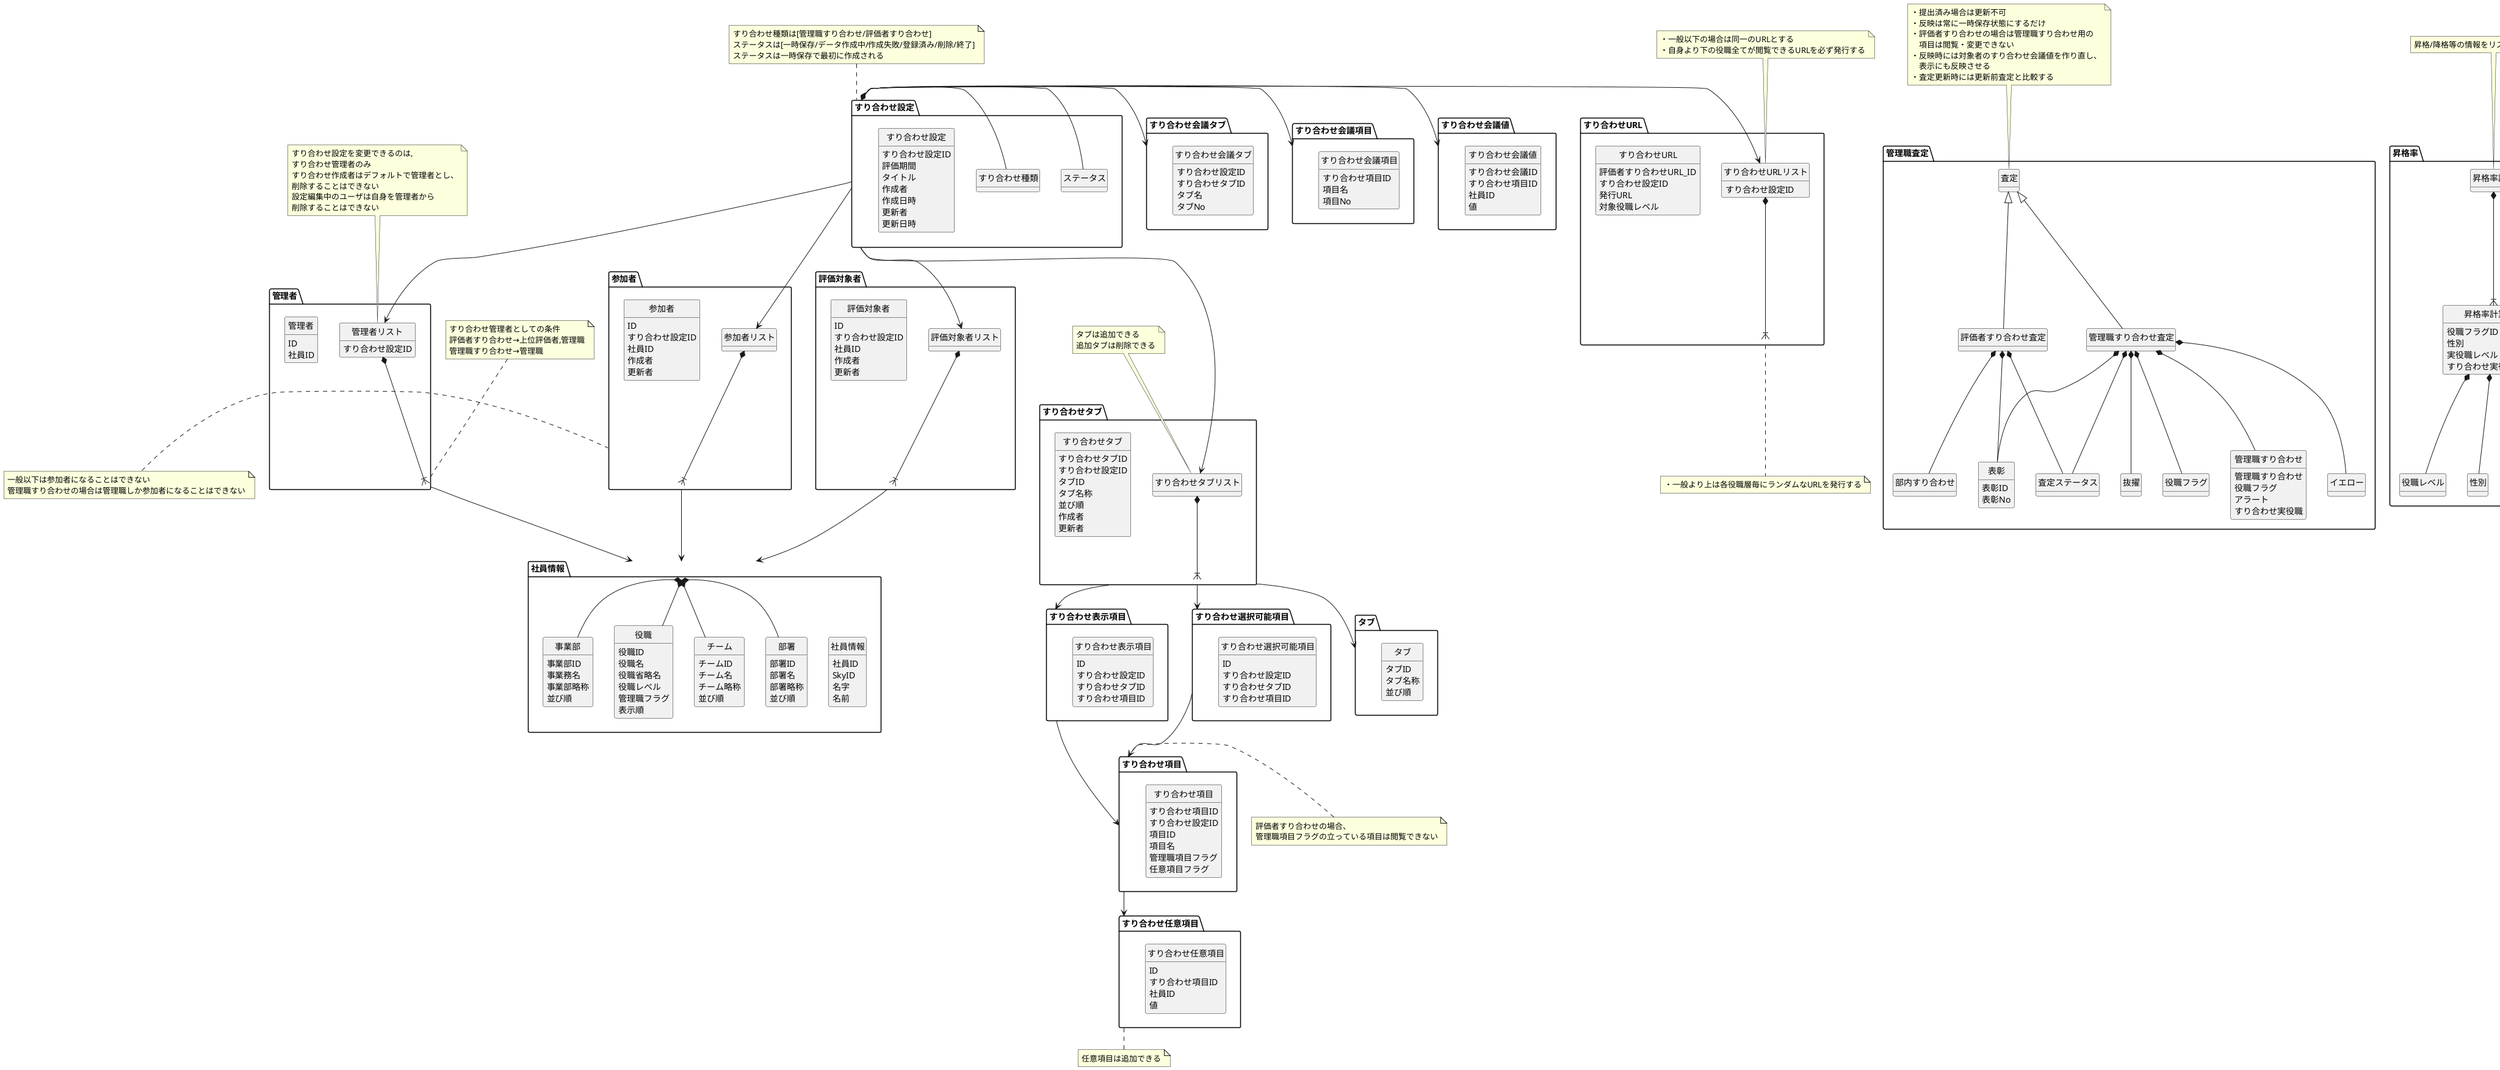 ```plantuml
@startuml

hide circle
hide method

package すり合わせ設定 {

    class すり合わせ設定{
        すり合わせ設定ID
        評価期間
        タイトル
        作成者
        作成日時
        更新者
        更新日時
    }

    class ステータス{
    }

    class すり合わせ種類{
    }
}

note top of すり合わせ設定
    すり合わせ種類は[管理職すり合わせ/評価者すり合わせ]
    ステータスは[一時保存/データ作成中/作成失敗/登録済み/削除/終了]
    ステータスは一時保存で最初に作成される
end note

package 参加者 {

    class 参加者リスト{
    }

    class 参加者 {
        ID
        すり合わせ設定ID
        社員ID
        作成者
        更新者
    }
}

note left of 参加者
    一般以下は参加者になることはできない
    管理職すり合わせの場合は管理職しか参加者になることはできない
end note

package 評価対象者 {

    class 評価対象者リスト{
    }

    class 評価対象者 {
        ID
        すり合わせ設定ID
        社員ID
        作成者
        更新者
    }
}

package 管理者 {

    class 管理者リスト {
        すり合わせ設定ID
    }

    class 管理者 {
        ID
        社員ID
    }
}

note top of 管理者リスト
    すり合わせ設定を変更できるのは,
    すり合わせ管理者のみ
    すり合わせ作成者はデフォルトで管理者とし、
    削除することはできない
    設定編集中のユーザは自身を管理者から
    削除することはできない
end note

note top of 管理者
    すり合わせ管理者としての条件
    評価者すり合わせ→上位評価者,管理職
    管理職すり合わせ→管理職
end note

package 社員情報 {
     class 社員情報 {
        社員ID
        SkyID
        名字
        名前
     }

     class 役職 {
        役職ID
        役職名
        役職省略名
        役職レベル
        管理職フラグ
        表示順
     }

     class 事業部 {
        事業部ID
        事業務名
        事業部略称
        並び順
     }

     class 部署 {
        部署ID
        部署名
        部署略称
        並び順
     }

     class チーム {
        チームID
        チーム名
        チーム略称
        並び順
     }
}

package タブ {
    class タブ {
        タブID
        タブ名称
        並び順
    }
}

package すり合わせタブ {

    class すり合わせタブリスト{
    }

    class すり合わせタブ {
        すり合わせタブID
        すり合わせ設定ID
        タブID
        タブ名称
        並び順
        作成者
        更新者
    }
}

note top of すり合わせタブリスト
    タブは追加できる
    追加タブは削除できる
end note

package すり合わせ項目 {
    class すり合わせ項目 {
        すり合わせ項目ID
        すり合わせ設定ID
        項目ID
        項目名
        管理職項目フラグ
        任意項目フラグ
    }
}

note left of すり合わせ項目
    評価者すり合わせの場合、
    管理職項目フラグの立っている項目は閲覧できない
end note

package すり合わせ任意項目 {
    class すり合わせ任意項目 {
        ID
        すり合わせ項目ID
        社員ID
        値
    }
}

note bottom of すり合わせ任意項目
    任意項目は追加できる
end note

package すり合わせ表示項目 {
    class すり合わせ表示項目 {
        ID
        すり合わせ設定ID
        すり合わせタブID
        すり合わせ項目ID
    }
}

package すり合わせ選択可能項目 {
    class すり合わせ選択可能項目{
        ID
        すり合わせ設定ID
        すり合わせタブID
        すり合わせ項目ID
    }
}

package すり合わせ会議タブ {
    class すり合わせ会議タブ {
        すり合わせ設定ID
        すり合わせタブID
        タブ名
        タブNo
    }
}

package すり合わせ会議項目 {
    class すり合わせ会議項目 {
        すり合わせ項目ID
        項目名
        項目No
    }
}

package すり合わせ会議値 {
    class すり合わせ会議値 {
        すり合わせ会議ID
        すり合わせ項目ID
        社員ID
        値
    }
}

package 管理職査定{

    class 査定{
    }

    class 管理職すり合わせ査定{
    }

    class 評価者すり合わせ査定

    class 管理職すり合わせ{
        管理職すり合わせ
        役職フラグ
        アラート
        すり合わせ実役職
    }

    class 部内すり合わせ{
    }

    class 査定ステータス{
    }

    class 役職フラグ{
    }

    class 表彰{
        表彰ID
        表彰No
    }

    class イエロー{
    }

    class 抜擢{
    }
}

note top of 査定
    ・提出済み場合は更新不可
    ・反映は常に一時保存状態にするだけ
    ・評価者すり合わせの場合は管理職すり合わせ用の
    　項目は閲覧・変更できない
    ・反映時には対象者のすり合わせ会議値を作り直し、
    　表示にも反映させる
    ・査定更新時には更新前査定と比較する
end note

package 昇格率 {
    class 昇格率計算情報 {
        役職フラグID
        性別
        実役職レベル
        すり合わせ実役職レベル
    }

    class 昇格率計算{
        トータル人数取得():int
        昇格率取得():int
        降格率取得():int
        女性昇格率取得():int
    }

    class 役職レベル{
    }

    class 性別{
    }

    class 役職フラグ1{
    }
}

note top of 昇格率計算
    昇格/降格等の情報をリストとして計算する
end note

note bottom of 昇格率計算情報
    [昇格定義]
    役職フラグが上の人
    [降格定義]
    すり合わせ実役職が実役職より下がっていいる人
end note

package 共有メモ{
    class 共有メモ{
        評価ID
        共有コメント
        更新時間
    }
}

note top of 共有メモ
    取得後に他の人に更新された場合は、更新できない
end note

package すり合わせURL {
    class すり合わせURLリスト {
        すり合わせ設定ID
    }

    class すり合わせURL {
        評価者すり合わせURL_ID
        すり合わせ設定ID
        発行URL
        対象役職レベル
    }
}

note top of すり合わせURLリスト
    ・一般以下の場合は同一のURLとする
    ・自身より下の役職全てが閲覧できるURLを必ず発行する
end note

note bottom of すり合わせURL
    ・一般より上は各役職層毎にランダムなURLを発行する
end note

package 営業期区分 {
    class 営業期区分 {
        営業期区分ID
    }
}

note top of 営業期区分
    【春秋】
     昇格査定
    【夏冬】
     賞与査定
end note

package 営業期 {
    class 営業期 {
        営業期ID
    }
}

すり合わせ設定 *-left- ステータス
すり合わせ設定 *-left- すり合わせ種類
すり合わせ設定 -down-> 管理者リスト
すり合わせ設定 -down-> 参加者リスト
すり合わせ設定 -down-> 評価対象者リスト
すり合わせ設定 --down-> すり合わせタブリスト
すり合わせ設定 --right-> すり合わせ会議タブ
すり合わせ設定 --right-> すり合わせ会議項目
すり合わせ設定 --right-> すり合わせ会議値
すり合わせ設定 --right-> すり合わせURLリスト

管理者リスト *-down-|{ 管理者
管理者 -down-> 社員情報
参加者リスト *-down-|{ 参加者
参加者 -down-> 社員情報
評価対象者リスト *-down-|{ 評価対象者
評価対象者 -down-> 社員情報

社員情報 *-down- 役職
社員情報 *-down- 事業部
社員情報 *-down- 部署
社員情報 *-down- チーム

すり合わせタブリスト *--|{ すり合わせタブ
すり合わせタブ -down-> タブ
すり合わせタブ -down-> すり合わせ選択可能項目
すり合わせタブ -down-> すり合わせ表示項目

すり合わせ項目 -down-> すり合わせ任意項目
すり合わせ表示項目 -down-> すり合わせ項目
すり合わせ選択可能項目 -down-> すり合わせ項目

昇格率計算 *-down-|{ 昇格率計算情報
昇格率計算情報 *-down- 役職レベル
昇格率計算情報 *-down- 性別
昇格率計算情報 *-down- 役職フラグ1

すり合わせURLリスト *-down-|{ すり合わせURL

査定 <|-down- 管理職すり合わせ査定
査定 <|-down- 評価者すり合わせ査定
管理職すり合わせ査定 *-down- 査定ステータス
評価者すり合わせ査定 *-down- 査定ステータス
管理職すり合わせ査定 *-down- 表彰
評価者すり合わせ査定 *-down- 表彰
管理職すり合わせ査定 *-down- 役職フラグ
管理職すり合わせ査定 *-down- イエロー
管理職すり合わせ査定 *-down- 抜擢
管理職すり合わせ査定 *-down- 管理職すり合わせ
評価者すり合わせ査定 *-down- 部内すり合わせ


@enduml
```
